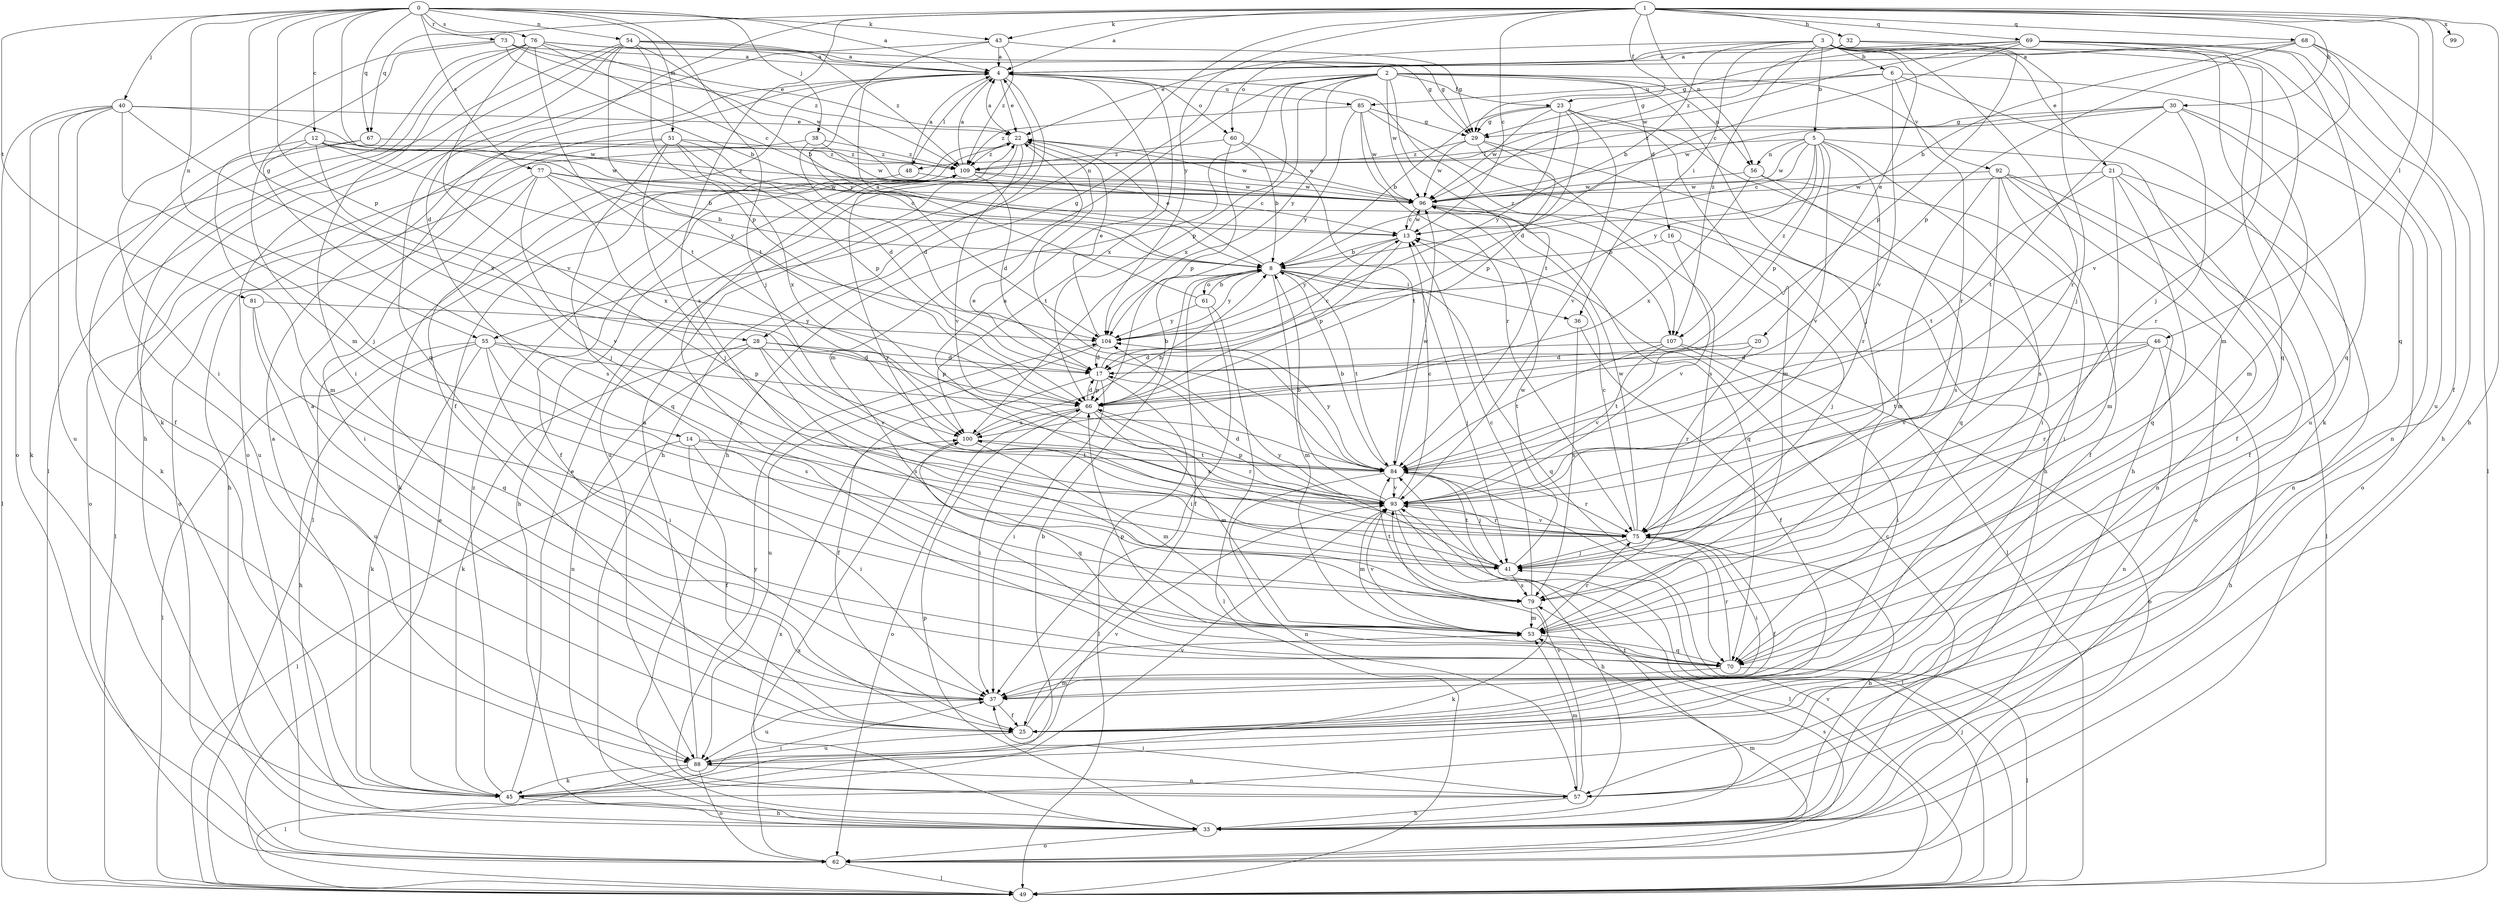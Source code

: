 strict digraph  {
0;
1;
2;
3;
4;
5;
6;
8;
12;
13;
14;
16;
17;
20;
21;
22;
23;
25;
28;
29;
30;
32;
33;
36;
37;
38;
40;
41;
43;
45;
46;
48;
49;
51;
53;
54;
55;
56;
57;
60;
61;
62;
66;
67;
68;
69;
70;
73;
75;
76;
77;
79;
81;
84;
85;
88;
92;
93;
96;
99;
100;
104;
107;
109;
0 -> 4  [label=a];
0 -> 12  [label=c];
0 -> 28  [label=g];
0 -> 38  [label=j];
0 -> 40  [label=j];
0 -> 41  [label=j];
0 -> 43  [label=k];
0 -> 51  [label=m];
0 -> 54  [label=n];
0 -> 55  [label=n];
0 -> 66  [label=p];
0 -> 67  [label=q];
0 -> 73  [label=r];
0 -> 76  [label=s];
0 -> 77  [label=s];
0 -> 81  [label=t];
0 -> 107  [label=z];
1 -> 4  [label=a];
1 -> 13  [label=c];
1 -> 14  [label=d];
1 -> 23  [label=f];
1 -> 30  [label=h];
1 -> 32  [label=h];
1 -> 33  [label=h];
1 -> 43  [label=k];
1 -> 46  [label=l];
1 -> 55  [label=n];
1 -> 56  [label=n];
1 -> 67  [label=q];
1 -> 68  [label=q];
1 -> 69  [label=q];
1 -> 70  [label=q];
1 -> 79  [label=s];
1 -> 99  [label=x];
1 -> 104  [label=y];
2 -> 16  [label=d];
2 -> 23  [label=f];
2 -> 28  [label=g];
2 -> 33  [label=h];
2 -> 41  [label=j];
2 -> 53  [label=m];
2 -> 56  [label=n];
2 -> 66  [label=p];
2 -> 84  [label=t];
2 -> 92  [label=v];
2 -> 96  [label=w];
2 -> 100  [label=x];
2 -> 104  [label=y];
3 -> 5  [label=b];
3 -> 6  [label=b];
3 -> 8  [label=b];
3 -> 20  [label=e];
3 -> 21  [label=e];
3 -> 22  [label=e];
3 -> 36  [label=i];
3 -> 41  [label=j];
3 -> 45  [label=k];
3 -> 60  [label=o];
3 -> 70  [label=q];
3 -> 75  [label=r];
3 -> 107  [label=z];
4 -> 22  [label=e];
4 -> 25  [label=f];
4 -> 33  [label=h];
4 -> 48  [label=l];
4 -> 60  [label=o];
4 -> 85  [label=u];
4 -> 100  [label=x];
4 -> 107  [label=z];
5 -> 13  [label=c];
5 -> 25  [label=f];
5 -> 48  [label=l];
5 -> 56  [label=n];
5 -> 66  [label=p];
5 -> 75  [label=r];
5 -> 79  [label=s];
5 -> 93  [label=v];
5 -> 96  [label=w];
5 -> 104  [label=y];
5 -> 107  [label=z];
6 -> 29  [label=g];
6 -> 57  [label=n];
6 -> 75  [label=r];
6 -> 85  [label=u];
6 -> 88  [label=u];
6 -> 93  [label=v];
8 -> 22  [label=e];
8 -> 25  [label=f];
8 -> 36  [label=i];
8 -> 41  [label=j];
8 -> 53  [label=m];
8 -> 61  [label=o];
8 -> 70  [label=q];
8 -> 84  [label=t];
8 -> 104  [label=y];
12 -> 8  [label=b];
12 -> 41  [label=j];
12 -> 53  [label=m];
12 -> 79  [label=s];
12 -> 96  [label=w];
12 -> 104  [label=y];
12 -> 109  [label=z];
13 -> 8  [label=b];
13 -> 66  [label=p];
13 -> 96  [label=w];
13 -> 104  [label=y];
14 -> 25  [label=f];
14 -> 37  [label=i];
14 -> 49  [label=l];
14 -> 75  [label=r];
14 -> 84  [label=t];
16 -> 8  [label=b];
16 -> 41  [label=j];
16 -> 93  [label=v];
17 -> 13  [label=c];
17 -> 25  [label=f];
17 -> 37  [label=i];
17 -> 49  [label=l];
17 -> 66  [label=p];
20 -> 17  [label=d];
20 -> 75  [label=r];
20 -> 84  [label=t];
21 -> 25  [label=f];
21 -> 53  [label=m];
21 -> 57  [label=n];
21 -> 70  [label=q];
21 -> 84  [label=t];
21 -> 96  [label=w];
22 -> 4  [label=a];
22 -> 49  [label=l];
22 -> 84  [label=t];
22 -> 88  [label=u];
22 -> 93  [label=v];
22 -> 96  [label=w];
22 -> 109  [label=z];
23 -> 8  [label=b];
23 -> 17  [label=d];
23 -> 29  [label=g];
23 -> 33  [label=h];
23 -> 53  [label=m];
23 -> 93  [label=v];
23 -> 96  [label=w];
23 -> 104  [label=y];
25 -> 4  [label=a];
25 -> 53  [label=m];
25 -> 88  [label=u];
28 -> 17  [label=d];
28 -> 45  [label=k];
28 -> 57  [label=n];
28 -> 66  [label=p];
28 -> 79  [label=s];
28 -> 93  [label=v];
29 -> 37  [label=i];
29 -> 66  [label=p];
29 -> 79  [label=s];
29 -> 96  [label=w];
29 -> 109  [label=z];
30 -> 29  [label=g];
30 -> 53  [label=m];
30 -> 62  [label=o];
30 -> 75  [label=r];
30 -> 84  [label=t];
30 -> 96  [label=w];
30 -> 109  [label=z];
32 -> 4  [label=a];
32 -> 41  [label=j];
32 -> 66  [label=p];
32 -> 109  [label=z];
33 -> 13  [label=c];
33 -> 62  [label=o];
33 -> 66  [label=p];
33 -> 84  [label=t];
33 -> 100  [label=x];
36 -> 25  [label=f];
36 -> 79  [label=s];
37 -> 25  [label=f];
37 -> 88  [label=u];
38 -> 17  [label=d];
38 -> 62  [label=o];
38 -> 96  [label=w];
38 -> 109  [label=z];
40 -> 22  [label=e];
40 -> 25  [label=f];
40 -> 41  [label=j];
40 -> 45  [label=k];
40 -> 49  [label=l];
40 -> 88  [label=u];
40 -> 96  [label=w];
40 -> 100  [label=x];
41 -> 79  [label=s];
41 -> 84  [label=t];
41 -> 96  [label=w];
41 -> 104  [label=y];
43 -> 4  [label=a];
43 -> 29  [label=g];
43 -> 62  [label=o];
43 -> 104  [label=y];
43 -> 109  [label=z];
45 -> 4  [label=a];
45 -> 8  [label=b];
45 -> 22  [label=e];
45 -> 33  [label=h];
45 -> 37  [label=i];
45 -> 93  [label=v];
45 -> 109  [label=z];
46 -> 17  [label=d];
46 -> 33  [label=h];
46 -> 57  [label=n];
46 -> 75  [label=r];
46 -> 84  [label=t];
46 -> 93  [label=v];
48 -> 4  [label=a];
48 -> 45  [label=k];
48 -> 96  [label=w];
49 -> 22  [label=e];
49 -> 41  [label=j];
49 -> 93  [label=v];
51 -> 17  [label=d];
51 -> 33  [label=h];
51 -> 41  [label=j];
51 -> 62  [label=o];
51 -> 66  [label=p];
51 -> 70  [label=q];
51 -> 100  [label=x];
51 -> 109  [label=z];
53 -> 70  [label=q];
53 -> 75  [label=r];
53 -> 93  [label=v];
54 -> 4  [label=a];
54 -> 8  [label=b];
54 -> 29  [label=g];
54 -> 33  [label=h];
54 -> 49  [label=l];
54 -> 66  [label=p];
54 -> 70  [label=q];
54 -> 84  [label=t];
54 -> 109  [label=z];
55 -> 17  [label=d];
55 -> 33  [label=h];
55 -> 37  [label=i];
55 -> 45  [label=k];
55 -> 49  [label=l];
55 -> 66  [label=p];
55 -> 79  [label=s];
56 -> 37  [label=i];
56 -> 79  [label=s];
56 -> 96  [label=w];
56 -> 100  [label=x];
57 -> 33  [label=h];
57 -> 37  [label=i];
57 -> 53  [label=m];
57 -> 93  [label=v];
57 -> 104  [label=y];
60 -> 8  [label=b];
60 -> 66  [label=p];
60 -> 84  [label=t];
60 -> 109  [label=z];
61 -> 4  [label=a];
61 -> 8  [label=b];
61 -> 37  [label=i];
61 -> 49  [label=l];
61 -> 104  [label=y];
62 -> 49  [label=l];
62 -> 53  [label=m];
62 -> 79  [label=s];
62 -> 100  [label=x];
66 -> 8  [label=b];
66 -> 17  [label=d];
66 -> 37  [label=i];
66 -> 53  [label=m];
66 -> 62  [label=o];
66 -> 75  [label=r];
66 -> 100  [label=x];
67 -> 45  [label=k];
67 -> 88  [label=u];
67 -> 109  [label=z];
68 -> 4  [label=a];
68 -> 8  [label=b];
68 -> 33  [label=h];
68 -> 49  [label=l];
68 -> 66  [label=p];
68 -> 93  [label=v];
69 -> 4  [label=a];
69 -> 13  [label=c];
69 -> 25  [label=f];
69 -> 29  [label=g];
69 -> 53  [label=m];
69 -> 70  [label=q];
69 -> 88  [label=u];
69 -> 96  [label=w];
70 -> 37  [label=i];
70 -> 49  [label=l];
70 -> 66  [label=p];
70 -> 75  [label=r];
70 -> 109  [label=z];
73 -> 4  [label=a];
73 -> 8  [label=b];
73 -> 22  [label=e];
73 -> 37  [label=i];
73 -> 53  [label=m];
73 -> 109  [label=z];
75 -> 4  [label=a];
75 -> 13  [label=c];
75 -> 25  [label=f];
75 -> 33  [label=h];
75 -> 37  [label=i];
75 -> 41  [label=j];
75 -> 93  [label=v];
75 -> 96  [label=w];
76 -> 4  [label=a];
76 -> 13  [label=c];
76 -> 29  [label=g];
76 -> 37  [label=i];
76 -> 45  [label=k];
76 -> 62  [label=o];
76 -> 84  [label=t];
76 -> 93  [label=v];
76 -> 96  [label=w];
77 -> 8  [label=b];
77 -> 13  [label=c];
77 -> 37  [label=i];
77 -> 49  [label=l];
77 -> 93  [label=v];
77 -> 96  [label=w];
77 -> 100  [label=x];
79 -> 13  [label=c];
79 -> 45  [label=k];
79 -> 53  [label=m];
79 -> 84  [label=t];
81 -> 70  [label=q];
81 -> 88  [label=u];
81 -> 104  [label=y];
84 -> 8  [label=b];
84 -> 22  [label=e];
84 -> 41  [label=j];
84 -> 49  [label=l];
84 -> 57  [label=n];
84 -> 75  [label=r];
84 -> 93  [label=v];
84 -> 96  [label=w];
84 -> 104  [label=y];
85 -> 29  [label=g];
85 -> 33  [label=h];
85 -> 75  [label=r];
85 -> 96  [label=w];
85 -> 104  [label=y];
85 -> 109  [label=z];
88 -> 4  [label=a];
88 -> 45  [label=k];
88 -> 49  [label=l];
88 -> 57  [label=n];
88 -> 62  [label=o];
88 -> 93  [label=v];
92 -> 25  [label=f];
92 -> 49  [label=l];
92 -> 53  [label=m];
92 -> 57  [label=n];
92 -> 62  [label=o];
92 -> 70  [label=q];
92 -> 96  [label=w];
93 -> 8  [label=b];
93 -> 13  [label=c];
93 -> 17  [label=d];
93 -> 33  [label=h];
93 -> 49  [label=l];
93 -> 53  [label=m];
93 -> 66  [label=p];
93 -> 75  [label=r];
93 -> 100  [label=x];
96 -> 13  [label=c];
96 -> 22  [label=e];
96 -> 49  [label=l];
96 -> 70  [label=q];
100 -> 8  [label=b];
100 -> 53  [label=m];
100 -> 70  [label=q];
100 -> 84  [label=t];
104 -> 17  [label=d];
104 -> 22  [label=e];
104 -> 88  [label=u];
107 -> 17  [label=d];
107 -> 37  [label=i];
107 -> 62  [label=o];
107 -> 84  [label=t];
107 -> 93  [label=v];
109 -> 4  [label=a];
109 -> 13  [label=c];
109 -> 17  [label=d];
109 -> 25  [label=f];
109 -> 33  [label=h];
109 -> 75  [label=r];
109 -> 96  [label=w];
}
